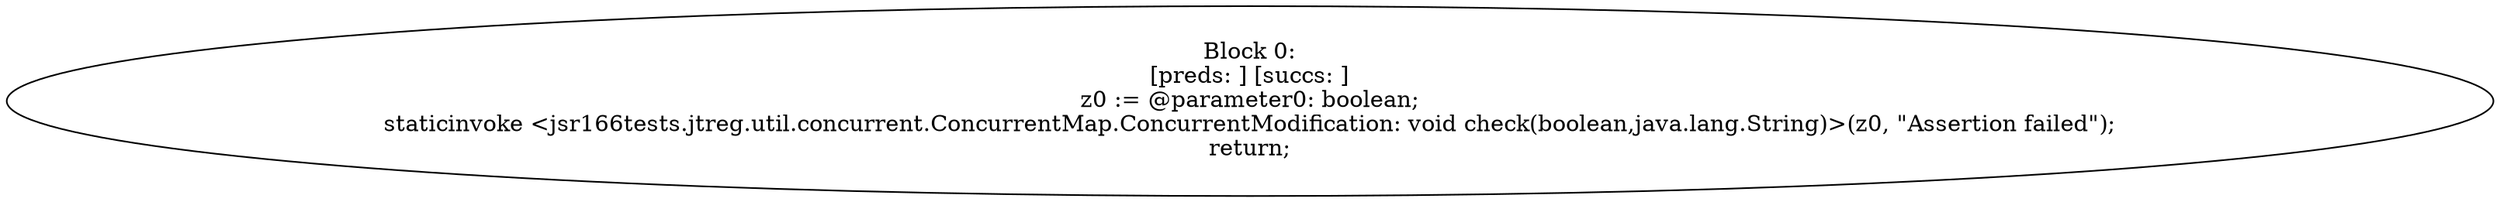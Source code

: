digraph "unitGraph" {
    "Block 0:
[preds: ] [succs: ]
z0 := @parameter0: boolean;
staticinvoke <jsr166tests.jtreg.util.concurrent.ConcurrentMap.ConcurrentModification: void check(boolean,java.lang.String)>(z0, \"Assertion failed\");
return;
"
}

